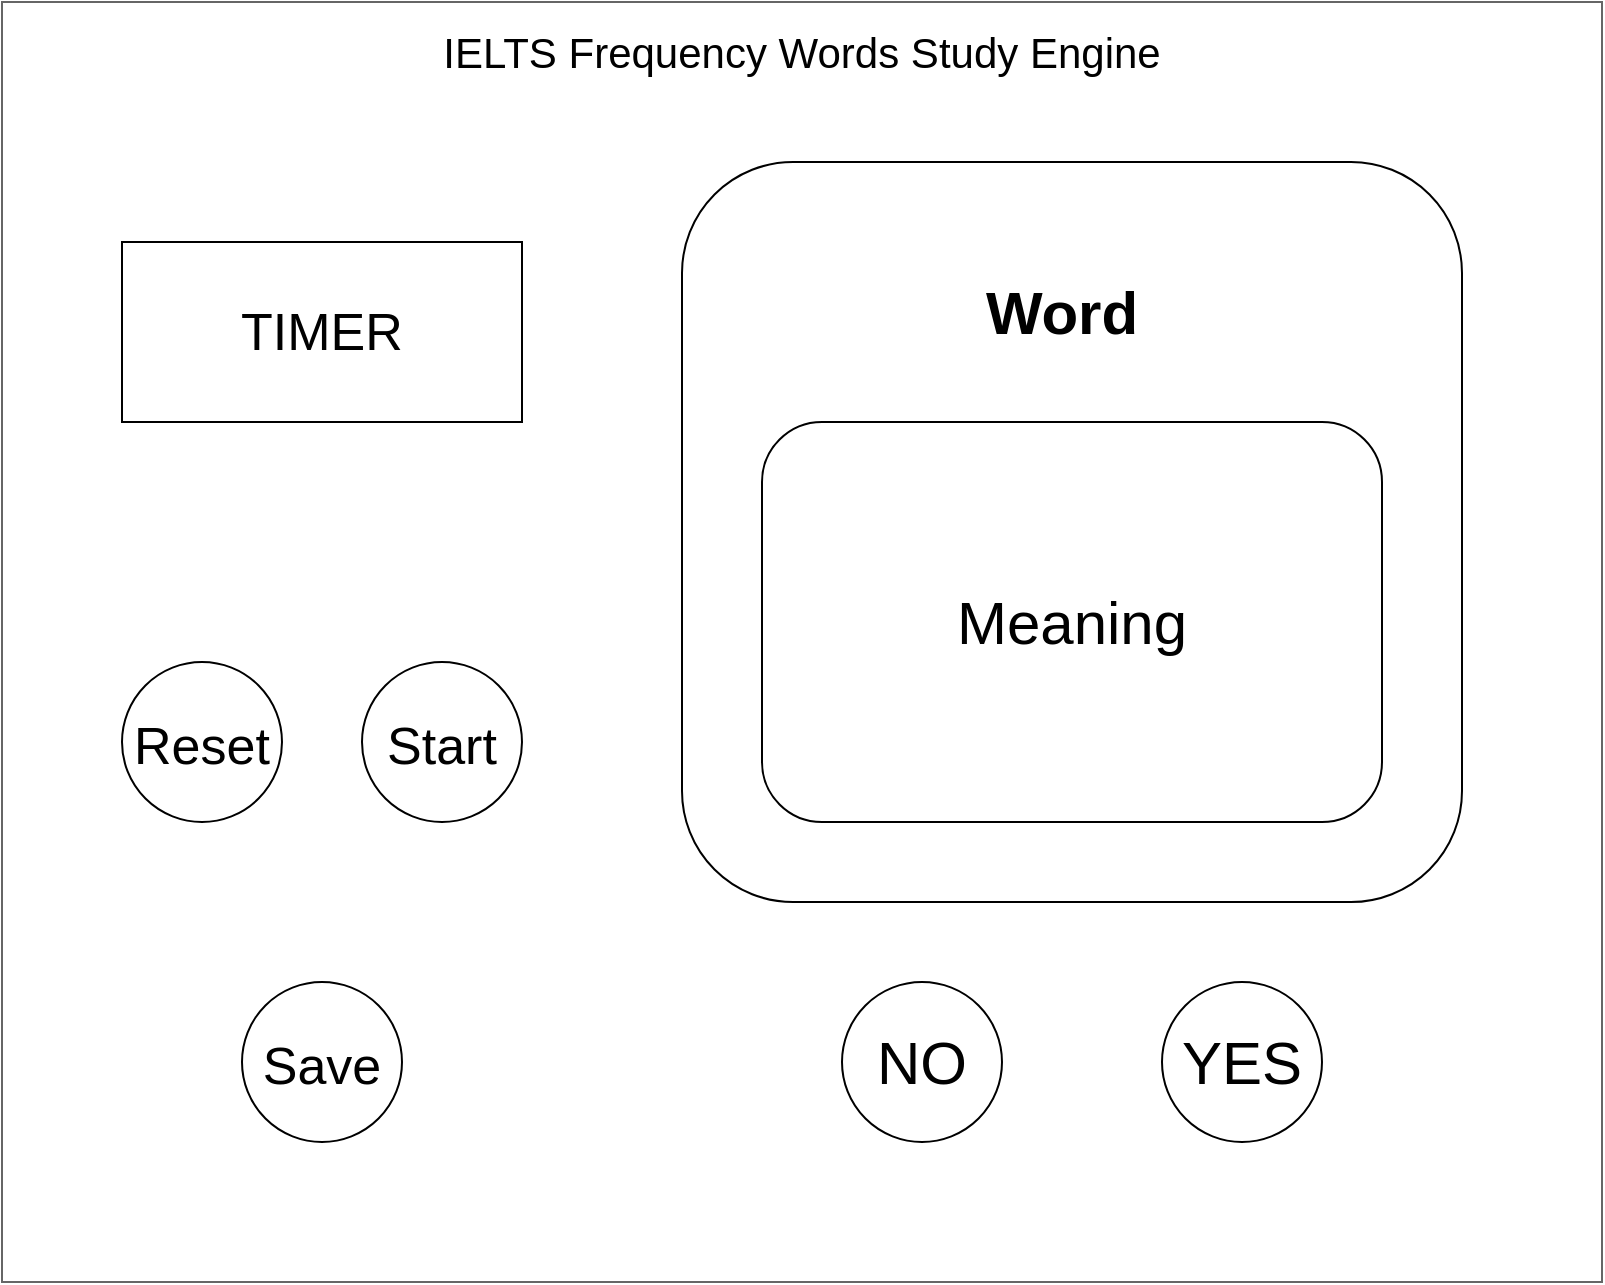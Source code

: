 <mxfile version="16.2.2" type="device"><diagram id="DvN9DL3_j7fzQyzwmu8V" name="Page-1"><mxGraphModel dx="1123" dy="804" grid="1" gridSize="10" guides="1" tooltips="1" connect="1" arrows="1" fold="1" page="1" pageScale="1" pageWidth="1654" pageHeight="1169" math="0" shadow="0"><root><mxCell id="0"/><mxCell id="1" parent="0"/><mxCell id="Dgh6jD78i_DrtB3fGQMa-2" value="" style="rounded=0;whiteSpace=wrap;html=1;opacity=60;" parent="1" vertex="1"><mxGeometry x="270" y="90" width="800" height="640" as="geometry"/></mxCell><mxCell id="Dgh6jD78i_DrtB3fGQMa-3" value="" style="rounded=1;whiteSpace=wrap;html=1;" parent="1" vertex="1"><mxGeometry x="610" y="170" width="390" height="370" as="geometry"/></mxCell><mxCell id="Dgh6jD78i_DrtB3fGQMa-4" value="&lt;b&gt;&lt;font style=&quot;font-size: 30px&quot;&gt;Word&lt;/font&gt;&lt;/b&gt;" style="text;html=1;strokeColor=none;fillColor=none;align=center;verticalAlign=middle;whiteSpace=wrap;rounded=0;" parent="1" vertex="1"><mxGeometry x="750" y="220" width="100" height="50" as="geometry"/></mxCell><mxCell id="Dgh6jD78i_DrtB3fGQMa-5" value="Meaning" style="rounded=1;whiteSpace=wrap;html=1;fontSize=30;" parent="1" vertex="1"><mxGeometry x="650" y="300" width="310" height="200" as="geometry"/></mxCell><mxCell id="Dgh6jD78i_DrtB3fGQMa-6" value="NO" style="ellipse;whiteSpace=wrap;html=1;aspect=fixed;fontSize=30;" parent="1" vertex="1"><mxGeometry x="690" y="580" width="80" height="80" as="geometry"/></mxCell><mxCell id="Dgh6jD78i_DrtB3fGQMa-7" value="YES" style="ellipse;whiteSpace=wrap;html=1;aspect=fixed;fontSize=30;" parent="1" vertex="1"><mxGeometry x="850" y="580" width="80" height="80" as="geometry"/></mxCell><mxCell id="Dgh6jD78i_DrtB3fGQMa-8" value="&lt;font style=&quot;font-size: 26px&quot;&gt;Reset&lt;/font&gt;" style="ellipse;whiteSpace=wrap;html=1;aspect=fixed;fontSize=30;" parent="1" vertex="1"><mxGeometry x="330" y="420" width="80" height="80" as="geometry"/></mxCell><mxCell id="Dgh6jD78i_DrtB3fGQMa-9" value="&lt;font style=&quot;font-size: 26px&quot;&gt;Start&lt;/font&gt;" style="ellipse;whiteSpace=wrap;html=1;aspect=fixed;fontSize=30;" parent="1" vertex="1"><mxGeometry x="450" y="420" width="80" height="80" as="geometry"/></mxCell><mxCell id="Dgh6jD78i_DrtB3fGQMa-10" value="TIMER" style="rounded=0;whiteSpace=wrap;html=1;fontSize=26;" parent="1" vertex="1"><mxGeometry x="330" y="210" width="200" height="90" as="geometry"/></mxCell><mxCell id="Dgh6jD78i_DrtB3fGQMa-12" value="&lt;font style=&quot;font-size: 26px&quot;&gt;Save&lt;br&gt;&lt;/font&gt;" style="ellipse;whiteSpace=wrap;html=1;aspect=fixed;fontSize=30;" parent="1" vertex="1"><mxGeometry x="390" y="580" width="80" height="80" as="geometry"/></mxCell><mxCell id="XBJQZyAwUwTOUvT84zOF-2" value="IELTS Frequency Words Study Engine" style="text;html=1;strokeColor=none;fillColor=none;align=center;verticalAlign=middle;whiteSpace=wrap;rounded=0;fontSize=21;fontStyle=0" vertex="1" parent="1"><mxGeometry x="300" y="90" width="740" height="50" as="geometry"/></mxCell></root></mxGraphModel></diagram></mxfile>